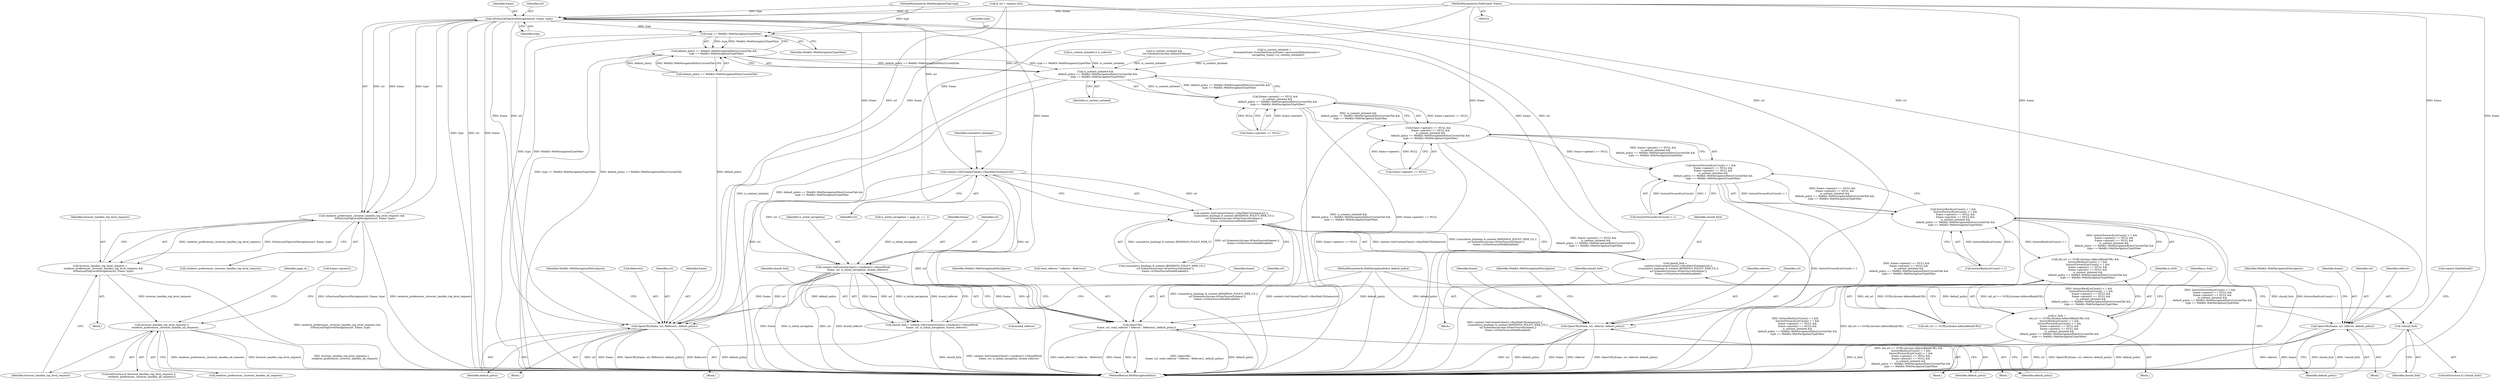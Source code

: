 digraph "0_Chrome_58436a1770176ece2c02b28a57bba2a89db5d58b_1@pointer" {
"1000104" [label="(MethodParameterIn,WebFrame* frame)"];
"1000158" [label="(Call,OpenURL(frame, url, referrer, default_policy))"];
"1000175" [label="(Call,IsNonLocalTopLevelNavigation(url, frame, type))"];
"1000171" [label="(Call,renderer_preferences_.browser_handles_top_level_requests &&\n        IsNonLocalTopLevelNavigation(url, frame, type))"];
"1000169" [label="(Call,browser_handles_top_level_requests =\n        renderer_preferences_.browser_handles_top_level_requests &&\n        IsNonLocalTopLevelNavigation(url, frame, type))"];
"1000180" [label="(Call,browser_handles_top_level_requests ||\n        renderer_preferences_.browser_handles_all_requests)"];
"1000195" [label="(Call,OpenURL(frame, url, referrer, default_policy))"];
"1000224" [label="(Call,content::GetContentClient()->HasWebUIScheme(url))"];
"1000223" [label="(Call,content::GetContentClient()->HasWebUIScheme(url) ||\n        (cumulative_bindings & content::BINDINGS_POLICY_WEB_UI) ||\n        url.SchemeIs(chrome::kViewSourceScheme) ||\n        frame->isViewSourceModeEnabled())"];
"1000221" [label="(Call,should_fork =\n        content::GetContentClient()->HasWebUIScheme(url) ||\n        (cumulative_bindings & content::BINDINGS_POLICY_WEB_UI) ||\n        url.SchemeIs(chrome::kViewSourceScheme) ||\n        frame->isViewSourceModeEnabled())"];
"1000235" [label="(Call,!should_fork)"];
"1000252" [label="(Call,content::GetContentClient()->renderer()->ShouldFork(\n            frame, url, is_initial_navigation, &send_referrer))"];
"1000250" [label="(Call,should_fork = content::GetContentClient()->renderer()->ShouldFork(\n            frame, url, is_initial_navigation, &send_referrer))"];
"1000262" [label="(Call,OpenURL(\n          frame, url, send_referrer ? referrer : Referrer(), default_policy))"];
"1000309" [label="(Call,OpenURL(frame, url, Referrer(), default_policy))"];
"1000303" [label="(Call,type == WebKit::WebNavigationTypeOther)"];
"1000299" [label="(Call,default_policy == WebKit::WebNavigationPolicyCurrentTab &&\n      type == WebKit::WebNavigationTypeOther)"];
"1000297" [label="(Call,is_content_initiated &&\n      default_policy == WebKit::WebNavigationPolicyCurrentTab &&\n      type == WebKit::WebNavigationTypeOther)"];
"1000293" [label="(Call,frame->parent() == NULL &&\n      is_content_initiated &&\n      default_policy == WebKit::WebNavigationPolicyCurrentTab &&\n      type == WebKit::WebNavigationTypeOther)"];
"1000289" [label="(Call,frame->opener() == NULL &&\n      frame->parent() == NULL &&\n      is_content_initiated &&\n      default_policy == WebKit::WebNavigationPolicyCurrentTab &&\n      type == WebKit::WebNavigationTypeOther)"];
"1000285" [label="(Call,historyForwardListCount() < 1 &&\n      frame->opener() == NULL &&\n      frame->parent() == NULL &&\n      is_content_initiated &&\n      default_policy == WebKit::WebNavigationPolicyCurrentTab &&\n      type == WebKit::WebNavigationTypeOther)"];
"1000281" [label="(Call,historyBackListCount() < 1 &&\n      historyForwardListCount() < 1 &&\n      frame->opener() == NULL &&\n      frame->parent() == NULL &&\n      is_content_initiated &&\n      default_policy == WebKit::WebNavigationPolicyCurrentTab &&\n      type == WebKit::WebNavigationTypeOther)"];
"1000276" [label="(Call,old_url == GURL(chrome::kAboutBlankURL) &&\n      historyBackListCount() < 1 &&\n      historyForwardListCount() < 1 &&\n      frame->opener() == NULL &&\n      frame->parent() == NULL &&\n      is_content_initiated &&\n      default_policy == WebKit::WebNavigationPolicyCurrentTab &&\n      type == WebKit::WebNavigationTypeOther)"];
"1000274" [label="(Call,is_fork =\n      old_url == GURL(chrome::kAboutBlankURL) &&\n      historyBackListCount() < 1 &&\n      historyForwardListCount() < 1 &&\n      frame->opener() == NULL &&\n      frame->parent() == NULL &&\n      is_content_initiated &&\n      default_policy == WebKit::WebNavigationPolicyCurrentTab &&\n      type == WebKit::WebNavigationTypeOther)"];
"1000298" [label="(Identifier,is_content_initiated)"];
"1000221" [label="(Call,should_fork =\n        content::GetContentClient()->HasWebUIScheme(url) ||\n        (cumulative_bindings & content::BINDINGS_POLICY_WEB_UI) ||\n        url.SchemeIs(chrome::kViewSourceScheme) ||\n        frame->isViewSourceModeEnabled())"];
"1000179" [label="(ControlStructure,if (browser_handles_top_level_requests ||\n        renderer_preferences_.browser_handles_all_requests))"];
"1000303" [label="(Call,type == WebKit::WebNavigationTypeOther)"];
"1000309" [label="(Call,OpenURL(frame, url, Referrer(), default_policy))"];
"1000275" [label="(Identifier,is_fork)"];
"1000235" [label="(Call,!should_fork)"];
"1000124" [label="(Call,& url = request.url())"];
"1000185" [label="(Block,)"];
"1000277" [label="(Call,old_url == GURL(chrome::kAboutBlankURL))"];
"1000108" [label="(MethodParameterIn,WebNavigationPolicy default_policy)"];
"1000182" [label="(Call,renderer_preferences_.browser_handles_all_requests)"];
"1000255" [label="(Identifier,is_initial_navigation)"];
"1000223" [label="(Call,content::GetContentClient()->HasWebUIScheme(url) ||\n        (cumulative_bindings & content::BINDINGS_POLICY_WEB_UI) ||\n        url.SchemeIs(chrome::kViewSourceScheme) ||\n        frame->isViewSourceModeEnabled())"];
"1000162" [label="(Identifier,default_policy)"];
"1000294" [label="(Call,frame->parent() == NULL)"];
"1000169" [label="(Call,browser_handles_top_level_requests =\n        renderer_preferences_.browser_handles_top_level_requests &&\n        IsNonLocalTopLevelNavigation(url, frame, type))"];
"1000160" [label="(Identifier,url)"];
"1000263" [label="(Identifier,frame)"];
"1000167" [label="(Block,)"];
"1000260" [label="(Block,)"];
"1000315" [label="(Identifier,WebKit::WebNavigationPolicyIgnore)"];
"1000285" [label="(Call,historyForwardListCount() < 1 &&\n      frame->opener() == NULL &&\n      frame->parent() == NULL &&\n      is_content_initiated &&\n      default_policy == WebKit::WebNavigationPolicyCurrentTab &&\n      type == WebKit::WebNavigationTypeOther)"];
"1000104" [label="(MethodParameterIn,WebFrame* frame)"];
"1000262" [label="(Call,OpenURL(\n          frame, url, send_referrer ? referrer : Referrer(), default_policy))"];
"1000161" [label="(Identifier,referrer)"];
"1000196" [label="(Identifier,frame)"];
"1000181" [label="(Identifier,browser_handles_top_level_requests)"];
"1000225" [label="(Identifier,url)"];
"1000307" [label="(Identifier,is_fork)"];
"1000281" [label="(Call,historyBackListCount() < 1 &&\n      historyForwardListCount() < 1 &&\n      frame->opener() == NULL &&\n      frame->parent() == NULL &&\n      is_content_initiated &&\n      default_policy == WebKit::WebNavigationPolicyCurrentTab &&\n      type == WebKit::WebNavigationTypeOther)"];
"1000195" [label="(Call,OpenURL(frame, url, referrer, default_policy))"];
"1000318" [label="(MethodReturn,WebNavigationPolicy)"];
"1000164" [label="(Identifier,WebKit::WebNavigationPolicyIgnore)"];
"1000282" [label="(Call,historyBackListCount() < 1)"];
"1000156" [label="(Block,)"];
"1000170" [label="(Identifier,browser_handles_top_level_requests)"];
"1000251" [label="(Identifier,should_fork)"];
"1000205" [label="(Call,frame->parent())"];
"1000264" [label="(Identifier,url)"];
"1000256" [label="(Call,&send_referrer)"];
"1000158" [label="(Call,OpenURL(frame, url, referrer, default_policy))"];
"1000236" [label="(Identifier,should_fork)"];
"1000242" [label="(Block,)"];
"1000171" [label="(Call,renderer_preferences_.browser_handles_top_level_requests &&\n        IsNonLocalTopLevelNavigation(url, frame, type))"];
"1000180" [label="(Call,browser_handles_top_level_requests ||\n        renderer_preferences_.browser_handles_all_requests)"];
"1000201" [label="(Identifier,WebKit::WebNavigationPolicyIgnore)"];
"1000143" [label="(Call,is_content_initiated || is_redirect)"];
"1000228" [label="(Identifier,cumulative_bindings)"];
"1000312" [label="(Call,Referrer())"];
"1000290" [label="(Call,frame->opener() == NULL)"];
"1000252" [label="(Call,content::GetContentClient()->renderer()->ShouldFork(\n            frame, url, is_initial_navigation, &send_referrer))"];
"1000240" [label="(Call,request.httpMethod())"];
"1000311" [label="(Identifier,url)"];
"1000297" [label="(Call,is_content_initiated &&\n      default_policy == WebKit::WebNavigationPolicyCurrentTab &&\n      type == WebKit::WebNavigationTypeOther)"];
"1000305" [label="(Identifier,WebKit::WebNavigationTypeOther)"];
"1000198" [label="(Identifier,referrer)"];
"1000159" [label="(Identifier,frame)"];
"1000110" [label="(Block,)"];
"1000259" [label="(Identifier,should_fork)"];
"1000300" [label="(Call,default_policy == WebKit::WebNavigationPolicyCurrentTab)"];
"1000299" [label="(Call,default_policy == WebKit::WebNavigationPolicyCurrentTab &&\n      type == WebKit::WebNavigationTypeOther)"];
"1000206" [label="(Call,is_content_initiated &&\n      !url.SchemeIs(chrome::kAboutScheme))"];
"1000128" [label="(Call,is_content_initiated =\n      DocumentState::FromDataSource(frame->provisionalDataSource())->\n          navigation_state()->is_content_initiated())"];
"1000211" [label="(Block,)"];
"1000106" [label="(MethodParameterIn,WebNavigationType type)"];
"1000271" [label="(Identifier,WebKit::WebNavigationPolicyIgnore)"];
"1000286" [label="(Call,historyForwardListCount() < 1)"];
"1000224" [label="(Call,content::GetContentClient()->HasWebUIScheme(url))"];
"1000172" [label="(Call,renderer_preferences_.browser_handles_top_level_requests)"];
"1000226" [label="(Call,(cumulative_bindings & content::BINDINGS_POLICY_WEB_UI) ||\n        url.SchemeIs(chrome::kViewSourceScheme) ||\n        frame->isViewSourceModeEnabled())"];
"1000274" [label="(Call,is_fork =\n      old_url == GURL(chrome::kAboutBlankURL) &&\n      historyBackListCount() < 1 &&\n      historyForwardListCount() < 1 &&\n      frame->opener() == NULL &&\n      frame->parent() == NULL &&\n      is_content_initiated &&\n      default_policy == WebKit::WebNavigationPolicyCurrentTab &&\n      type == WebKit::WebNavigationTypeOther)"];
"1000304" [label="(Identifier,type)"];
"1000178" [label="(Identifier,type)"];
"1000199" [label="(Identifier,default_policy)"];
"1000289" [label="(Call,frame->opener() == NULL &&\n      frame->parent() == NULL &&\n      is_content_initiated &&\n      default_policy == WebKit::WebNavigationPolicyCurrentTab &&\n      type == WebKit::WebNavigationTypeOther)"];
"1000177" [label="(Identifier,frame)"];
"1000188" [label="(Identifier,page_id_)"];
"1000234" [label="(ControlStructure,if (!should_fork))"];
"1000276" [label="(Call,old_url == GURL(chrome::kAboutBlankURL) &&\n      historyBackListCount() < 1 &&\n      historyForwardListCount() < 1 &&\n      frame->opener() == NULL &&\n      frame->parent() == NULL &&\n      is_content_initiated &&\n      default_policy == WebKit::WebNavigationPolicyCurrentTab &&\n      type == WebKit::WebNavigationTypeOther)"];
"1000313" [label="(Identifier,default_policy)"];
"1000310" [label="(Identifier,frame)"];
"1000293" [label="(Call,frame->parent() == NULL &&\n      is_content_initiated &&\n      default_policy == WebKit::WebNavigationPolicyCurrentTab &&\n      type == WebKit::WebNavigationTypeOther)"];
"1000175" [label="(Call,IsNonLocalTopLevelNavigation(url, frame, type))"];
"1000176" [label="(Identifier,url)"];
"1000244" [label="(Call,is_initial_navigation = page_id_ == -1)"];
"1000253" [label="(Identifier,frame)"];
"1000197" [label="(Identifier,url)"];
"1000222" [label="(Identifier,should_fork)"];
"1000250" [label="(Call,should_fork = content::GetContentClient()->renderer()->ShouldFork(\n            frame, url, is_initial_navigation, &send_referrer))"];
"1000269" [label="(Identifier,default_policy)"];
"1000254" [label="(Identifier,url)"];
"1000265" [label="(Call,send_referrer ? referrer : Referrer())"];
"1000308" [label="(Block,)"];
"1000104" -> "1000103"  [label="AST: "];
"1000104" -> "1000318"  [label="DDG: frame"];
"1000104" -> "1000158"  [label="DDG: frame"];
"1000104" -> "1000175"  [label="DDG: frame"];
"1000104" -> "1000195"  [label="DDG: frame"];
"1000104" -> "1000252"  [label="DDG: frame"];
"1000104" -> "1000262"  [label="DDG: frame"];
"1000104" -> "1000309"  [label="DDG: frame"];
"1000158" -> "1000156"  [label="AST: "];
"1000158" -> "1000162"  [label="CFG: "];
"1000159" -> "1000158"  [label="AST: "];
"1000160" -> "1000158"  [label="AST: "];
"1000161" -> "1000158"  [label="AST: "];
"1000162" -> "1000158"  [label="AST: "];
"1000164" -> "1000158"  [label="CFG: "];
"1000158" -> "1000318"  [label="DDG: frame"];
"1000158" -> "1000318"  [label="DDG: url"];
"1000158" -> "1000318"  [label="DDG: OpenURL(frame, url, referrer, default_policy)"];
"1000158" -> "1000318"  [label="DDG: default_policy"];
"1000158" -> "1000318"  [label="DDG: referrer"];
"1000124" -> "1000158"  [label="DDG: url"];
"1000108" -> "1000158"  [label="DDG: default_policy"];
"1000175" -> "1000171"  [label="AST: "];
"1000175" -> "1000178"  [label="CFG: "];
"1000176" -> "1000175"  [label="AST: "];
"1000177" -> "1000175"  [label="AST: "];
"1000178" -> "1000175"  [label="AST: "];
"1000171" -> "1000175"  [label="CFG: "];
"1000175" -> "1000318"  [label="DDG: type"];
"1000175" -> "1000318"  [label="DDG: url"];
"1000175" -> "1000318"  [label="DDG: frame"];
"1000175" -> "1000171"  [label="DDG: url"];
"1000175" -> "1000171"  [label="DDG: frame"];
"1000175" -> "1000171"  [label="DDG: type"];
"1000124" -> "1000175"  [label="DDG: url"];
"1000106" -> "1000175"  [label="DDG: type"];
"1000175" -> "1000195"  [label="DDG: frame"];
"1000175" -> "1000195"  [label="DDG: url"];
"1000175" -> "1000224"  [label="DDG: url"];
"1000175" -> "1000252"  [label="DDG: frame"];
"1000175" -> "1000262"  [label="DDG: frame"];
"1000175" -> "1000303"  [label="DDG: type"];
"1000175" -> "1000309"  [label="DDG: frame"];
"1000175" -> "1000309"  [label="DDG: url"];
"1000171" -> "1000169"  [label="AST: "];
"1000171" -> "1000172"  [label="CFG: "];
"1000172" -> "1000171"  [label="AST: "];
"1000169" -> "1000171"  [label="CFG: "];
"1000171" -> "1000318"  [label="DDG: renderer_preferences_.browser_handles_top_level_requests"];
"1000171" -> "1000318"  [label="DDG: IsNonLocalTopLevelNavigation(url, frame, type)"];
"1000171" -> "1000169"  [label="DDG: renderer_preferences_.browser_handles_top_level_requests"];
"1000171" -> "1000169"  [label="DDG: IsNonLocalTopLevelNavigation(url, frame, type)"];
"1000169" -> "1000167"  [label="AST: "];
"1000170" -> "1000169"  [label="AST: "];
"1000181" -> "1000169"  [label="CFG: "];
"1000169" -> "1000318"  [label="DDG: renderer_preferences_.browser_handles_top_level_requests &&\n        IsNonLocalTopLevelNavigation(url, frame, type)"];
"1000169" -> "1000180"  [label="DDG: browser_handles_top_level_requests"];
"1000180" -> "1000179"  [label="AST: "];
"1000180" -> "1000181"  [label="CFG: "];
"1000180" -> "1000182"  [label="CFG: "];
"1000181" -> "1000180"  [label="AST: "];
"1000182" -> "1000180"  [label="AST: "];
"1000188" -> "1000180"  [label="CFG: "];
"1000205" -> "1000180"  [label="CFG: "];
"1000180" -> "1000318"  [label="DDG: renderer_preferences_.browser_handles_all_requests"];
"1000180" -> "1000318"  [label="DDG: browser_handles_top_level_requests"];
"1000180" -> "1000318"  [label="DDG: browser_handles_top_level_requests ||\n        renderer_preferences_.browser_handles_all_requests"];
"1000195" -> "1000185"  [label="AST: "];
"1000195" -> "1000199"  [label="CFG: "];
"1000196" -> "1000195"  [label="AST: "];
"1000197" -> "1000195"  [label="AST: "];
"1000198" -> "1000195"  [label="AST: "];
"1000199" -> "1000195"  [label="AST: "];
"1000201" -> "1000195"  [label="CFG: "];
"1000195" -> "1000318"  [label="DDG: OpenURL(frame, url, referrer, default_policy)"];
"1000195" -> "1000318"  [label="DDG: url"];
"1000195" -> "1000318"  [label="DDG: default_policy"];
"1000195" -> "1000318"  [label="DDG: frame"];
"1000195" -> "1000318"  [label="DDG: referrer"];
"1000124" -> "1000195"  [label="DDG: url"];
"1000108" -> "1000195"  [label="DDG: default_policy"];
"1000224" -> "1000223"  [label="AST: "];
"1000224" -> "1000225"  [label="CFG: "];
"1000225" -> "1000224"  [label="AST: "];
"1000228" -> "1000224"  [label="CFG: "];
"1000223" -> "1000224"  [label="CFG: "];
"1000224" -> "1000318"  [label="DDG: url"];
"1000224" -> "1000223"  [label="DDG: url"];
"1000124" -> "1000224"  [label="DDG: url"];
"1000224" -> "1000252"  [label="DDG: url"];
"1000224" -> "1000262"  [label="DDG: url"];
"1000224" -> "1000309"  [label="DDG: url"];
"1000223" -> "1000221"  [label="AST: "];
"1000223" -> "1000226"  [label="CFG: "];
"1000226" -> "1000223"  [label="AST: "];
"1000221" -> "1000223"  [label="CFG: "];
"1000223" -> "1000318"  [label="DDG: (cumulative_bindings & content::BINDINGS_POLICY_WEB_UI) ||\n        url.SchemeIs(chrome::kViewSourceScheme) ||\n        frame->isViewSourceModeEnabled()"];
"1000223" -> "1000318"  [label="DDG: content::GetContentClient()->HasWebUIScheme(url)"];
"1000223" -> "1000221"  [label="DDG: content::GetContentClient()->HasWebUIScheme(url)"];
"1000223" -> "1000221"  [label="DDG: (cumulative_bindings & content::BINDINGS_POLICY_WEB_UI) ||\n        url.SchemeIs(chrome::kViewSourceScheme) ||\n        frame->isViewSourceModeEnabled()"];
"1000226" -> "1000223"  [label="DDG: cumulative_bindings & content::BINDINGS_POLICY_WEB_UI"];
"1000226" -> "1000223"  [label="DDG: url.SchemeIs(chrome::kViewSourceScheme) ||\n        frame->isViewSourceModeEnabled()"];
"1000221" -> "1000211"  [label="AST: "];
"1000222" -> "1000221"  [label="AST: "];
"1000236" -> "1000221"  [label="CFG: "];
"1000221" -> "1000318"  [label="DDG: content::GetContentClient()->HasWebUIScheme(url) ||\n        (cumulative_bindings & content::BINDINGS_POLICY_WEB_UI) ||\n        url.SchemeIs(chrome::kViewSourceScheme) ||\n        frame->isViewSourceModeEnabled()"];
"1000221" -> "1000235"  [label="DDG: should_fork"];
"1000235" -> "1000234"  [label="AST: "];
"1000235" -> "1000236"  [label="CFG: "];
"1000236" -> "1000235"  [label="AST: "];
"1000240" -> "1000235"  [label="CFG: "];
"1000259" -> "1000235"  [label="CFG: "];
"1000235" -> "1000318"  [label="DDG: should_fork"];
"1000235" -> "1000318"  [label="DDG: !should_fork"];
"1000252" -> "1000250"  [label="AST: "];
"1000252" -> "1000256"  [label="CFG: "];
"1000253" -> "1000252"  [label="AST: "];
"1000254" -> "1000252"  [label="AST: "];
"1000255" -> "1000252"  [label="AST: "];
"1000256" -> "1000252"  [label="AST: "];
"1000250" -> "1000252"  [label="CFG: "];
"1000252" -> "1000318"  [label="DDG: frame"];
"1000252" -> "1000318"  [label="DDG: is_initial_navigation"];
"1000252" -> "1000318"  [label="DDG: url"];
"1000252" -> "1000318"  [label="DDG: &send_referrer"];
"1000252" -> "1000250"  [label="DDG: frame"];
"1000252" -> "1000250"  [label="DDG: url"];
"1000252" -> "1000250"  [label="DDG: is_initial_navigation"];
"1000252" -> "1000250"  [label="DDG: &send_referrer"];
"1000244" -> "1000252"  [label="DDG: is_initial_navigation"];
"1000252" -> "1000262"  [label="DDG: frame"];
"1000252" -> "1000262"  [label="DDG: url"];
"1000252" -> "1000309"  [label="DDG: frame"];
"1000252" -> "1000309"  [label="DDG: url"];
"1000250" -> "1000242"  [label="AST: "];
"1000251" -> "1000250"  [label="AST: "];
"1000259" -> "1000250"  [label="CFG: "];
"1000250" -> "1000318"  [label="DDG: should_fork"];
"1000250" -> "1000318"  [label="DDG: content::GetContentClient()->renderer()->ShouldFork(\n            frame, url, is_initial_navigation, &send_referrer)"];
"1000262" -> "1000260"  [label="AST: "];
"1000262" -> "1000269"  [label="CFG: "];
"1000263" -> "1000262"  [label="AST: "];
"1000264" -> "1000262"  [label="AST: "];
"1000265" -> "1000262"  [label="AST: "];
"1000269" -> "1000262"  [label="AST: "];
"1000271" -> "1000262"  [label="CFG: "];
"1000262" -> "1000318"  [label="DDG: default_policy"];
"1000262" -> "1000318"  [label="DDG: send_referrer ? referrer : Referrer()"];
"1000262" -> "1000318"  [label="DDG: frame"];
"1000262" -> "1000318"  [label="DDG: url"];
"1000262" -> "1000318"  [label="DDG: OpenURL(\n          frame, url, send_referrer ? referrer : Referrer(), default_policy)"];
"1000108" -> "1000262"  [label="DDG: default_policy"];
"1000309" -> "1000308"  [label="AST: "];
"1000309" -> "1000313"  [label="CFG: "];
"1000310" -> "1000309"  [label="AST: "];
"1000311" -> "1000309"  [label="AST: "];
"1000312" -> "1000309"  [label="AST: "];
"1000313" -> "1000309"  [label="AST: "];
"1000315" -> "1000309"  [label="CFG: "];
"1000309" -> "1000318"  [label="DDG: frame"];
"1000309" -> "1000318"  [label="DDG: OpenURL(frame, url, Referrer(), default_policy)"];
"1000309" -> "1000318"  [label="DDG: Referrer()"];
"1000309" -> "1000318"  [label="DDG: default_policy"];
"1000309" -> "1000318"  [label="DDG: url"];
"1000124" -> "1000309"  [label="DDG: url"];
"1000300" -> "1000309"  [label="DDG: default_policy"];
"1000108" -> "1000309"  [label="DDG: default_policy"];
"1000303" -> "1000299"  [label="AST: "];
"1000303" -> "1000305"  [label="CFG: "];
"1000304" -> "1000303"  [label="AST: "];
"1000305" -> "1000303"  [label="AST: "];
"1000299" -> "1000303"  [label="CFG: "];
"1000303" -> "1000318"  [label="DDG: type"];
"1000303" -> "1000318"  [label="DDG: WebKit::WebNavigationTypeOther"];
"1000303" -> "1000299"  [label="DDG: type"];
"1000303" -> "1000299"  [label="DDG: WebKit::WebNavigationTypeOther"];
"1000106" -> "1000303"  [label="DDG: type"];
"1000299" -> "1000297"  [label="AST: "];
"1000299" -> "1000300"  [label="CFG: "];
"1000300" -> "1000299"  [label="AST: "];
"1000297" -> "1000299"  [label="CFG: "];
"1000299" -> "1000318"  [label="DDG: type == WebKit::WebNavigationTypeOther"];
"1000299" -> "1000318"  [label="DDG: default_policy == WebKit::WebNavigationPolicyCurrentTab"];
"1000299" -> "1000297"  [label="DDG: default_policy == WebKit::WebNavigationPolicyCurrentTab"];
"1000299" -> "1000297"  [label="DDG: type == WebKit::WebNavigationTypeOther"];
"1000300" -> "1000299"  [label="DDG: default_policy"];
"1000300" -> "1000299"  [label="DDG: WebKit::WebNavigationPolicyCurrentTab"];
"1000297" -> "1000293"  [label="AST: "];
"1000297" -> "1000298"  [label="CFG: "];
"1000298" -> "1000297"  [label="AST: "];
"1000293" -> "1000297"  [label="CFG: "];
"1000297" -> "1000318"  [label="DDG: is_content_initiated"];
"1000297" -> "1000318"  [label="DDG: default_policy == WebKit::WebNavigationPolicyCurrentTab &&\n      type == WebKit::WebNavigationTypeOther"];
"1000297" -> "1000293"  [label="DDG: is_content_initiated"];
"1000297" -> "1000293"  [label="DDG: default_policy == WebKit::WebNavigationPolicyCurrentTab &&\n      type == WebKit::WebNavigationTypeOther"];
"1000206" -> "1000297"  [label="DDG: is_content_initiated"];
"1000128" -> "1000297"  [label="DDG: is_content_initiated"];
"1000143" -> "1000297"  [label="DDG: is_content_initiated"];
"1000293" -> "1000289"  [label="AST: "];
"1000293" -> "1000294"  [label="CFG: "];
"1000294" -> "1000293"  [label="AST: "];
"1000289" -> "1000293"  [label="CFG: "];
"1000293" -> "1000318"  [label="DDG: frame->parent() == NULL"];
"1000293" -> "1000318"  [label="DDG: is_content_initiated &&\n      default_policy == WebKit::WebNavigationPolicyCurrentTab &&\n      type == WebKit::WebNavigationTypeOther"];
"1000293" -> "1000289"  [label="DDG: frame->parent() == NULL"];
"1000293" -> "1000289"  [label="DDG: is_content_initiated &&\n      default_policy == WebKit::WebNavigationPolicyCurrentTab &&\n      type == WebKit::WebNavigationTypeOther"];
"1000294" -> "1000293"  [label="DDG: frame->parent()"];
"1000294" -> "1000293"  [label="DDG: NULL"];
"1000289" -> "1000285"  [label="AST: "];
"1000289" -> "1000290"  [label="CFG: "];
"1000290" -> "1000289"  [label="AST: "];
"1000285" -> "1000289"  [label="CFG: "];
"1000289" -> "1000318"  [label="DDG: frame->opener() == NULL"];
"1000289" -> "1000318"  [label="DDG: frame->parent() == NULL &&\n      is_content_initiated &&\n      default_policy == WebKit::WebNavigationPolicyCurrentTab &&\n      type == WebKit::WebNavigationTypeOther"];
"1000289" -> "1000285"  [label="DDG: frame->opener() == NULL"];
"1000289" -> "1000285"  [label="DDG: frame->parent() == NULL &&\n      is_content_initiated &&\n      default_policy == WebKit::WebNavigationPolicyCurrentTab &&\n      type == WebKit::WebNavigationTypeOther"];
"1000290" -> "1000289"  [label="DDG: frame->opener()"];
"1000290" -> "1000289"  [label="DDG: NULL"];
"1000285" -> "1000281"  [label="AST: "];
"1000285" -> "1000286"  [label="CFG: "];
"1000286" -> "1000285"  [label="AST: "];
"1000281" -> "1000285"  [label="CFG: "];
"1000285" -> "1000318"  [label="DDG: historyForwardListCount() < 1"];
"1000285" -> "1000318"  [label="DDG: frame->opener() == NULL &&\n      frame->parent() == NULL &&\n      is_content_initiated &&\n      default_policy == WebKit::WebNavigationPolicyCurrentTab &&\n      type == WebKit::WebNavigationTypeOther"];
"1000285" -> "1000281"  [label="DDG: historyForwardListCount() < 1"];
"1000285" -> "1000281"  [label="DDG: frame->opener() == NULL &&\n      frame->parent() == NULL &&\n      is_content_initiated &&\n      default_policy == WebKit::WebNavigationPolicyCurrentTab &&\n      type == WebKit::WebNavigationTypeOther"];
"1000286" -> "1000285"  [label="DDG: historyForwardListCount()"];
"1000286" -> "1000285"  [label="DDG: 1"];
"1000281" -> "1000276"  [label="AST: "];
"1000281" -> "1000282"  [label="CFG: "];
"1000282" -> "1000281"  [label="AST: "];
"1000276" -> "1000281"  [label="CFG: "];
"1000281" -> "1000318"  [label="DDG: historyForwardListCount() < 1 &&\n      frame->opener() == NULL &&\n      frame->parent() == NULL &&\n      is_content_initiated &&\n      default_policy == WebKit::WebNavigationPolicyCurrentTab &&\n      type == WebKit::WebNavigationTypeOther"];
"1000281" -> "1000318"  [label="DDG: historyBackListCount() < 1"];
"1000281" -> "1000276"  [label="DDG: historyBackListCount() < 1"];
"1000281" -> "1000276"  [label="DDG: historyForwardListCount() < 1 &&\n      frame->opener() == NULL &&\n      frame->parent() == NULL &&\n      is_content_initiated &&\n      default_policy == WebKit::WebNavigationPolicyCurrentTab &&\n      type == WebKit::WebNavigationTypeOther"];
"1000282" -> "1000281"  [label="DDG: historyBackListCount()"];
"1000282" -> "1000281"  [label="DDG: 1"];
"1000276" -> "1000274"  [label="AST: "];
"1000276" -> "1000277"  [label="CFG: "];
"1000277" -> "1000276"  [label="AST: "];
"1000274" -> "1000276"  [label="CFG: "];
"1000276" -> "1000318"  [label="DDG: historyBackListCount() < 1 &&\n      historyForwardListCount() < 1 &&\n      frame->opener() == NULL &&\n      frame->parent() == NULL &&\n      is_content_initiated &&\n      default_policy == WebKit::WebNavigationPolicyCurrentTab &&\n      type == WebKit::WebNavigationTypeOther"];
"1000276" -> "1000318"  [label="DDG: old_url == GURL(chrome::kAboutBlankURL)"];
"1000276" -> "1000274"  [label="DDG: old_url == GURL(chrome::kAboutBlankURL)"];
"1000276" -> "1000274"  [label="DDG: historyBackListCount() < 1 &&\n      historyForwardListCount() < 1 &&\n      frame->opener() == NULL &&\n      frame->parent() == NULL &&\n      is_content_initiated &&\n      default_policy == WebKit::WebNavigationPolicyCurrentTab &&\n      type == WebKit::WebNavigationTypeOther"];
"1000277" -> "1000276"  [label="DDG: old_url"];
"1000277" -> "1000276"  [label="DDG: GURL(chrome::kAboutBlankURL)"];
"1000274" -> "1000110"  [label="AST: "];
"1000275" -> "1000274"  [label="AST: "];
"1000307" -> "1000274"  [label="CFG: "];
"1000274" -> "1000318"  [label="DDG: is_fork"];
"1000274" -> "1000318"  [label="DDG: old_url == GURL(chrome::kAboutBlankURL) &&\n      historyBackListCount() < 1 &&\n      historyForwardListCount() < 1 &&\n      frame->opener() == NULL &&\n      frame->parent() == NULL &&\n      is_content_initiated &&\n      default_policy == WebKit::WebNavigationPolicyCurrentTab &&\n      type == WebKit::WebNavigationTypeOther"];
}
